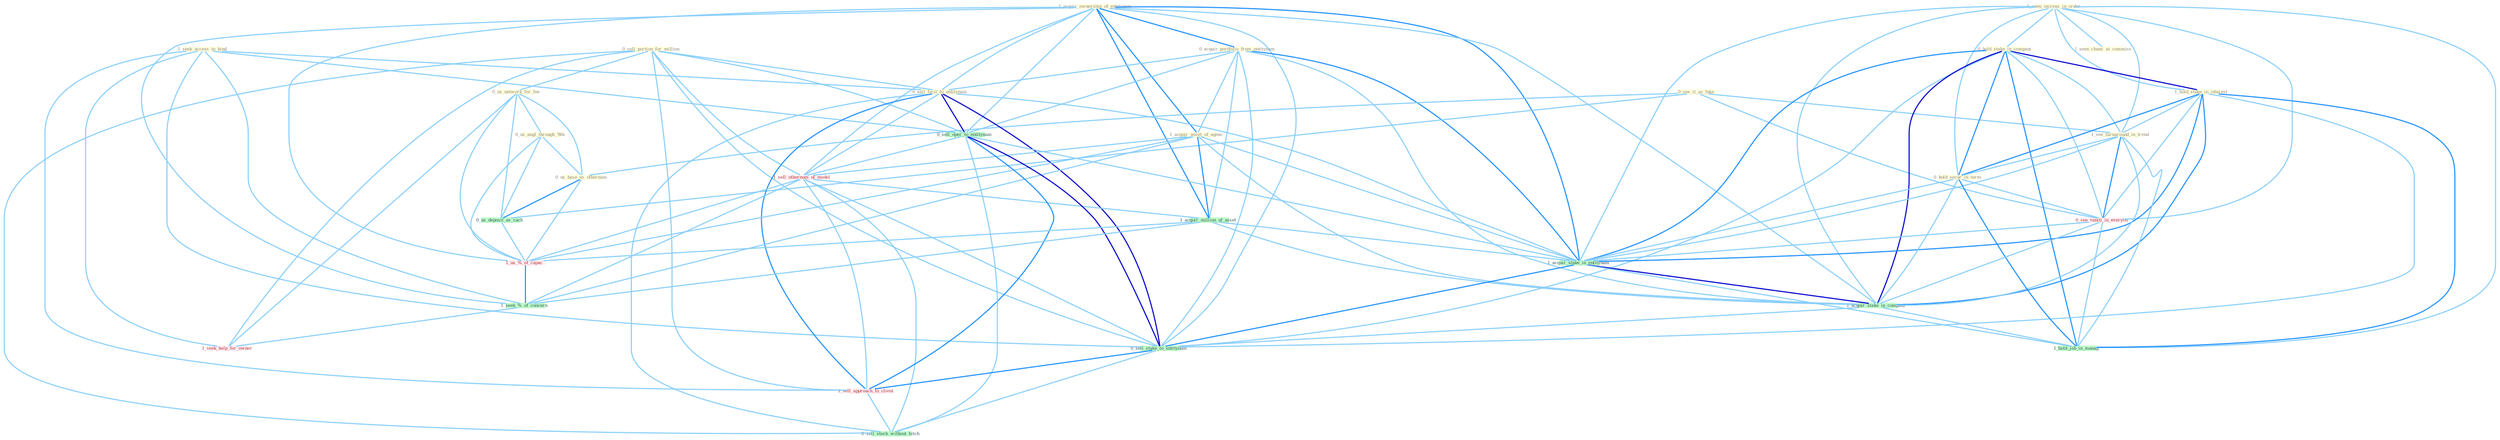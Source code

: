 Graph G{ 
    node
    [shape=polygon,style=filled,width=.5,height=.06,color="#BDFCC9",fixedsize=true,fontsize=4,
    fontcolor="#2f4f4f"];
    {node
    [color="#ffffe0", fontcolor="#8b7d6b"] "0_sell_portion_for_million " "1_acquir_ownership_of_entitynam " "0_acquir_portfolio_from_entitynam " "1_seen_increas_in_order " "0_see_it_as_fake " "0_us_network_for_fee " "1_seek_access_to_kind " "0_hold_stake_in_compani " "0_us_angl_through_'80s " "1_hold_stake_in_interest " "1_see_turnaround_in_trend " "0_sell_facil_to_entitynam " "0_hold_secur_in_term " "1_seen_chanc_at_commiss " "0_us_base_as_othernum " "1_acquir_asset_of_agenc "}
{node [color="#fff0f5", fontcolor="#b22222"] "1_sell_othernum_of_model " "0_see_vaniti_in_everyon " "1_us_%_of_capac " "1_sell_approach_to_client " "1_seek_help_for_owner "}
edge [color="#B0E2FF"];

	"0_sell_portion_for_million " -- "0_us_network_for_fee " [w="1", color="#87cefa" ];
	"0_sell_portion_for_million " -- "0_sell_facil_to_entitynam " [w="1", color="#87cefa" ];
	"0_sell_portion_for_million " -- "0_sell_oper_to_entitynam " [w="1", color="#87cefa" ];
	"0_sell_portion_for_million " -- "1_sell_othernum_of_model " [w="1", color="#87cefa" ];
	"0_sell_portion_for_million " -- "0_sell_stake_to_entitynam " [w="1", color="#87cefa" ];
	"0_sell_portion_for_million " -- "1_sell_approach_to_client " [w="1", color="#87cefa" ];
	"0_sell_portion_for_million " -- "0_sell_stock_without_hitch " [w="1", color="#87cefa" ];
	"0_sell_portion_for_million " -- "1_seek_help_for_owner " [w="1", color="#87cefa" ];
	"1_acquir_ownership_of_entitynam " -- "0_acquir_portfolio_from_entitynam " [w="2", color="#1e90ff" , len=0.8];
	"1_acquir_ownership_of_entitynam " -- "0_sell_facil_to_entitynam " [w="1", color="#87cefa" ];
	"1_acquir_ownership_of_entitynam " -- "1_acquir_asset_of_agenc " [w="2", color="#1e90ff" , len=0.8];
	"1_acquir_ownership_of_entitynam " -- "0_sell_oper_to_entitynam " [w="1", color="#87cefa" ];
	"1_acquir_ownership_of_entitynam " -- "1_sell_othernum_of_model " [w="1", color="#87cefa" ];
	"1_acquir_ownership_of_entitynam " -- "1_acquir_million_of_asset " [w="2", color="#1e90ff" , len=0.8];
	"1_acquir_ownership_of_entitynam " -- "1_acquir_stake_in_entitynam " [w="2", color="#1e90ff" , len=0.8];
	"1_acquir_ownership_of_entitynam " -- "1_acquir_stake_in_compani " [w="1", color="#87cefa" ];
	"1_acquir_ownership_of_entitynam " -- "0_sell_stake_to_entitynam " [w="1", color="#87cefa" ];
	"1_acquir_ownership_of_entitynam " -- "1_us_%_of_capac " [w="1", color="#87cefa" ];
	"1_acquir_ownership_of_entitynam " -- "1_seek_%_of_concern " [w="1", color="#87cefa" ];
	"0_acquir_portfolio_from_entitynam " -- "0_sell_facil_to_entitynam " [w="1", color="#87cefa" ];
	"0_acquir_portfolio_from_entitynam " -- "1_acquir_asset_of_agenc " [w="1", color="#87cefa" ];
	"0_acquir_portfolio_from_entitynam " -- "0_sell_oper_to_entitynam " [w="1", color="#87cefa" ];
	"0_acquir_portfolio_from_entitynam " -- "1_acquir_million_of_asset " [w="1", color="#87cefa" ];
	"0_acquir_portfolio_from_entitynam " -- "1_acquir_stake_in_entitynam " [w="2", color="#1e90ff" , len=0.8];
	"0_acquir_portfolio_from_entitynam " -- "1_acquir_stake_in_compani " [w="1", color="#87cefa" ];
	"0_acquir_portfolio_from_entitynam " -- "0_sell_stake_to_entitynam " [w="1", color="#87cefa" ];
	"1_seen_increas_in_order " -- "0_hold_stake_in_compani " [w="1", color="#87cefa" ];
	"1_seen_increas_in_order " -- "1_hold_stake_in_interest " [w="1", color="#87cefa" ];
	"1_seen_increas_in_order " -- "1_see_turnaround_in_trend " [w="1", color="#87cefa" ];
	"1_seen_increas_in_order " -- "0_hold_secur_in_term " [w="1", color="#87cefa" ];
	"1_seen_increas_in_order " -- "1_seen_chanc_at_commiss " [w="1", color="#87cefa" ];
	"1_seen_increas_in_order " -- "0_see_vaniti_in_everyon " [w="1", color="#87cefa" ];
	"1_seen_increas_in_order " -- "1_acquir_stake_in_entitynam " [w="1", color="#87cefa" ];
	"1_seen_increas_in_order " -- "1_acquir_stake_in_compani " [w="1", color="#87cefa" ];
	"1_seen_increas_in_order " -- "1_hold_job_in_manag " [w="1", color="#87cefa" ];
	"0_see_it_as_fake " -- "1_see_turnaround_in_trend " [w="1", color="#87cefa" ];
	"0_see_it_as_fake " -- "0_us_base_as_othernum " [w="1", color="#87cefa" ];
	"0_see_it_as_fake " -- "0_see_vaniti_in_everyon " [w="1", color="#87cefa" ];
	"0_see_it_as_fake " -- "0_us_deposit_as_cach " [w="1", color="#87cefa" ];
	"0_us_network_for_fee " -- "0_us_angl_through_'80s " [w="1", color="#87cefa" ];
	"0_us_network_for_fee " -- "0_us_base_as_othernum " [w="1", color="#87cefa" ];
	"0_us_network_for_fee " -- "0_us_deposit_as_cach " [w="1", color="#87cefa" ];
	"0_us_network_for_fee " -- "1_us_%_of_capac " [w="1", color="#87cefa" ];
	"0_us_network_for_fee " -- "1_seek_help_for_owner " [w="1", color="#87cefa" ];
	"1_seek_access_to_kind " -- "0_sell_facil_to_entitynam " [w="1", color="#87cefa" ];
	"1_seek_access_to_kind " -- "0_sell_oper_to_entitynam " [w="1", color="#87cefa" ];
	"1_seek_access_to_kind " -- "0_sell_stake_to_entitynam " [w="1", color="#87cefa" ];
	"1_seek_access_to_kind " -- "1_sell_approach_to_client " [w="1", color="#87cefa" ];
	"1_seek_access_to_kind " -- "1_seek_%_of_concern " [w="1", color="#87cefa" ];
	"1_seek_access_to_kind " -- "1_seek_help_for_owner " [w="1", color="#87cefa" ];
	"0_hold_stake_in_compani " -- "1_hold_stake_in_interest " [w="3", color="#0000cd" , len=0.6];
	"0_hold_stake_in_compani " -- "1_see_turnaround_in_trend " [w="1", color="#87cefa" ];
	"0_hold_stake_in_compani " -- "0_hold_secur_in_term " [w="2", color="#1e90ff" , len=0.8];
	"0_hold_stake_in_compani " -- "0_see_vaniti_in_everyon " [w="1", color="#87cefa" ];
	"0_hold_stake_in_compani " -- "1_acquir_stake_in_entitynam " [w="2", color="#1e90ff" , len=0.8];
	"0_hold_stake_in_compani " -- "1_acquir_stake_in_compani " [w="3", color="#0000cd" , len=0.6];
	"0_hold_stake_in_compani " -- "0_sell_stake_to_entitynam " [w="1", color="#87cefa" ];
	"0_hold_stake_in_compani " -- "1_hold_job_in_manag " [w="2", color="#1e90ff" , len=0.8];
	"0_us_angl_through_'80s " -- "0_us_base_as_othernum " [w="1", color="#87cefa" ];
	"0_us_angl_through_'80s " -- "0_us_deposit_as_cach " [w="1", color="#87cefa" ];
	"0_us_angl_through_'80s " -- "1_us_%_of_capac " [w="1", color="#87cefa" ];
	"1_hold_stake_in_interest " -- "1_see_turnaround_in_trend " [w="1", color="#87cefa" ];
	"1_hold_stake_in_interest " -- "0_hold_secur_in_term " [w="2", color="#1e90ff" , len=0.8];
	"1_hold_stake_in_interest " -- "0_see_vaniti_in_everyon " [w="1", color="#87cefa" ];
	"1_hold_stake_in_interest " -- "1_acquir_stake_in_entitynam " [w="2", color="#1e90ff" , len=0.8];
	"1_hold_stake_in_interest " -- "1_acquir_stake_in_compani " [w="2", color="#1e90ff" , len=0.8];
	"1_hold_stake_in_interest " -- "0_sell_stake_to_entitynam " [w="1", color="#87cefa" ];
	"1_hold_stake_in_interest " -- "1_hold_job_in_manag " [w="2", color="#1e90ff" , len=0.8];
	"1_see_turnaround_in_trend " -- "0_hold_secur_in_term " [w="1", color="#87cefa" ];
	"1_see_turnaround_in_trend " -- "0_see_vaniti_in_everyon " [w="2", color="#1e90ff" , len=0.8];
	"1_see_turnaround_in_trend " -- "1_acquir_stake_in_entitynam " [w="1", color="#87cefa" ];
	"1_see_turnaround_in_trend " -- "1_acquir_stake_in_compani " [w="1", color="#87cefa" ];
	"1_see_turnaround_in_trend " -- "1_hold_job_in_manag " [w="1", color="#87cefa" ];
	"0_sell_facil_to_entitynam " -- "0_sell_oper_to_entitynam " [w="3", color="#0000cd" , len=0.6];
	"0_sell_facil_to_entitynam " -- "1_sell_othernum_of_model " [w="1", color="#87cefa" ];
	"0_sell_facil_to_entitynam " -- "1_acquir_stake_in_entitynam " [w="1", color="#87cefa" ];
	"0_sell_facil_to_entitynam " -- "0_sell_stake_to_entitynam " [w="3", color="#0000cd" , len=0.6];
	"0_sell_facil_to_entitynam " -- "1_sell_approach_to_client " [w="2", color="#1e90ff" , len=0.8];
	"0_sell_facil_to_entitynam " -- "0_sell_stock_without_hitch " [w="1", color="#87cefa" ];
	"0_hold_secur_in_term " -- "0_see_vaniti_in_everyon " [w="1", color="#87cefa" ];
	"0_hold_secur_in_term " -- "1_acquir_stake_in_entitynam " [w="1", color="#87cefa" ];
	"0_hold_secur_in_term " -- "1_acquir_stake_in_compani " [w="1", color="#87cefa" ];
	"0_hold_secur_in_term " -- "1_hold_job_in_manag " [w="2", color="#1e90ff" , len=0.8];
	"0_us_base_as_othernum " -- "0_us_deposit_as_cach " [w="2", color="#1e90ff" , len=0.8];
	"0_us_base_as_othernum " -- "1_us_%_of_capac " [w="1", color="#87cefa" ];
	"1_acquir_asset_of_agenc " -- "1_sell_othernum_of_model " [w="1", color="#87cefa" ];
	"1_acquir_asset_of_agenc " -- "1_acquir_million_of_asset " [w="2", color="#1e90ff" , len=0.8];
	"1_acquir_asset_of_agenc " -- "1_acquir_stake_in_entitynam " [w="1", color="#87cefa" ];
	"1_acquir_asset_of_agenc " -- "1_acquir_stake_in_compani " [w="1", color="#87cefa" ];
	"1_acquir_asset_of_agenc " -- "1_us_%_of_capac " [w="1", color="#87cefa" ];
	"1_acquir_asset_of_agenc " -- "1_seek_%_of_concern " [w="1", color="#87cefa" ];
	"0_sell_oper_to_entitynam " -- "1_sell_othernum_of_model " [w="1", color="#87cefa" ];
	"0_sell_oper_to_entitynam " -- "1_acquir_stake_in_entitynam " [w="1", color="#87cefa" ];
	"0_sell_oper_to_entitynam " -- "0_sell_stake_to_entitynam " [w="3", color="#0000cd" , len=0.6];
	"0_sell_oper_to_entitynam " -- "1_sell_approach_to_client " [w="2", color="#1e90ff" , len=0.8];
	"0_sell_oper_to_entitynam " -- "0_sell_stock_without_hitch " [w="1", color="#87cefa" ];
	"1_sell_othernum_of_model " -- "1_acquir_million_of_asset " [w="1", color="#87cefa" ];
	"1_sell_othernum_of_model " -- "0_sell_stake_to_entitynam " [w="1", color="#87cefa" ];
	"1_sell_othernum_of_model " -- "1_us_%_of_capac " [w="1", color="#87cefa" ];
	"1_sell_othernum_of_model " -- "1_sell_approach_to_client " [w="1", color="#87cefa" ];
	"1_sell_othernum_of_model " -- "0_sell_stock_without_hitch " [w="1", color="#87cefa" ];
	"1_sell_othernum_of_model " -- "1_seek_%_of_concern " [w="1", color="#87cefa" ];
	"0_see_vaniti_in_everyon " -- "1_acquir_stake_in_entitynam " [w="1", color="#87cefa" ];
	"0_see_vaniti_in_everyon " -- "1_acquir_stake_in_compani " [w="1", color="#87cefa" ];
	"0_see_vaniti_in_everyon " -- "1_hold_job_in_manag " [w="1", color="#87cefa" ];
	"1_acquir_million_of_asset " -- "1_acquir_stake_in_entitynam " [w="1", color="#87cefa" ];
	"1_acquir_million_of_asset " -- "1_acquir_stake_in_compani " [w="1", color="#87cefa" ];
	"1_acquir_million_of_asset " -- "1_us_%_of_capac " [w="1", color="#87cefa" ];
	"1_acquir_million_of_asset " -- "1_seek_%_of_concern " [w="1", color="#87cefa" ];
	"0_us_deposit_as_cach " -- "1_us_%_of_capac " [w="1", color="#87cefa" ];
	"1_acquir_stake_in_entitynam " -- "1_acquir_stake_in_compani " [w="3", color="#0000cd" , len=0.6];
	"1_acquir_stake_in_entitynam " -- "0_sell_stake_to_entitynam " [w="2", color="#1e90ff" , len=0.8];
	"1_acquir_stake_in_entitynam " -- "1_hold_job_in_manag " [w="1", color="#87cefa" ];
	"1_acquir_stake_in_compani " -- "0_sell_stake_to_entitynam " [w="1", color="#87cefa" ];
	"1_acquir_stake_in_compani " -- "1_hold_job_in_manag " [w="1", color="#87cefa" ];
	"0_sell_stake_to_entitynam " -- "1_sell_approach_to_client " [w="2", color="#1e90ff" , len=0.8];
	"0_sell_stake_to_entitynam " -- "0_sell_stock_without_hitch " [w="1", color="#87cefa" ];
	"1_us_%_of_capac " -- "1_seek_%_of_concern " [w="2", color="#1e90ff" , len=0.8];
	"1_sell_approach_to_client " -- "0_sell_stock_without_hitch " [w="1", color="#87cefa" ];
	"1_seek_%_of_concern " -- "1_seek_help_for_owner " [w="1", color="#87cefa" ];
}